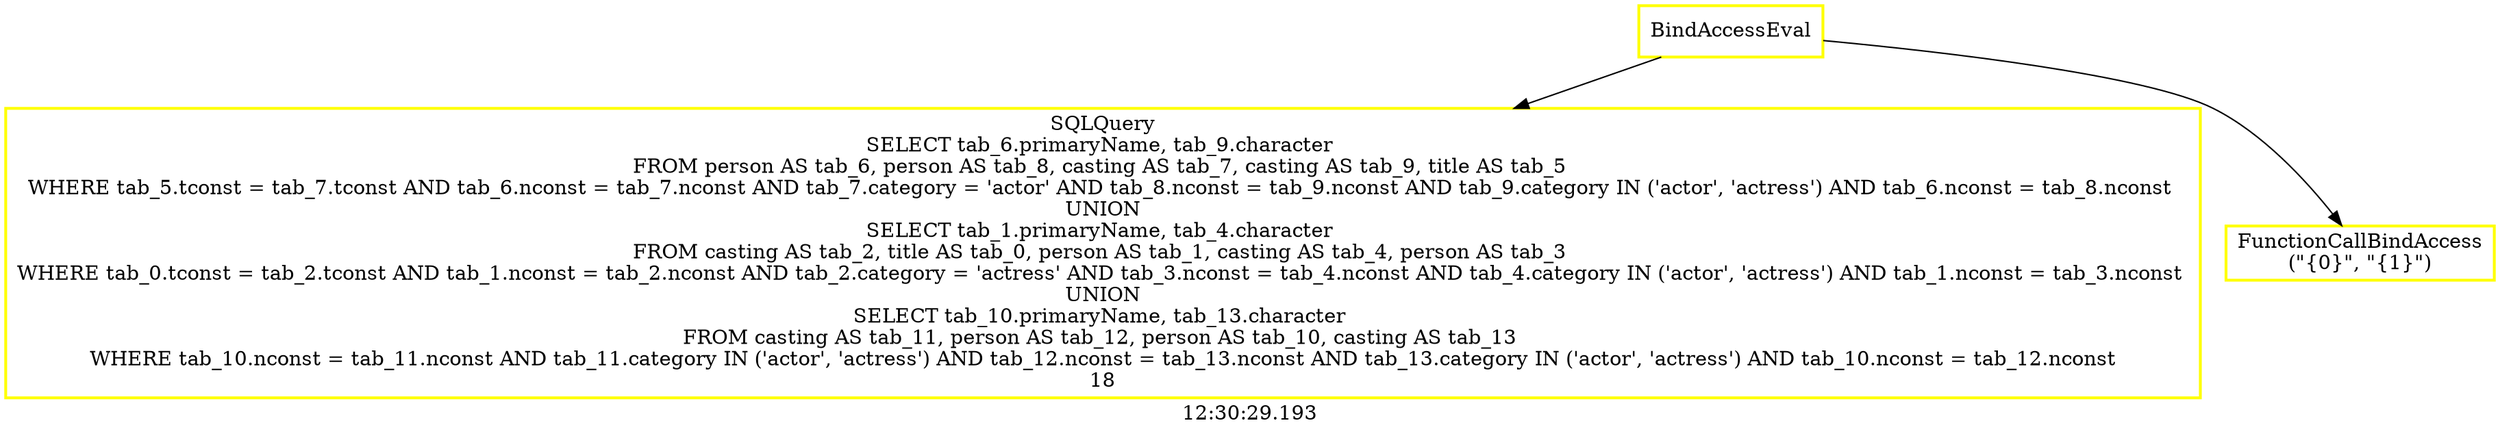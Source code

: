 digraph  g{ graph[label = "12:30:29.193"]
node [shape=rectangle, color=black, fontcolor=black, style=bold] edge [color=black] 0 [label="BindAccessEval", color = yellow] ; 
1 [label="SQLQuery
SELECT tab_6.primaryName, tab_9.character 
FROM person AS tab_6, person AS tab_8, casting AS tab_7, casting AS tab_9, title AS tab_5 
WHERE tab_5.tconst = tab_7.tconst AND tab_6.nconst = tab_7.nconst AND tab_7.category = 'actor' AND tab_8.nconst = tab_9.nconst AND tab_9.category IN ('actor', 'actress') AND tab_6.nconst = tab_8.nconst 
UNION
SELECT tab_1.primaryName, tab_4.character 
FROM casting AS tab_2, title AS tab_0, person AS tab_1, casting AS tab_4, person AS tab_3 
WHERE tab_0.tconst = tab_2.tconst AND tab_1.nconst = tab_2.nconst AND tab_2.category = 'actress' AND tab_3.nconst = tab_4.nconst AND tab_4.category IN ('actor', 'actress') AND tab_1.nconst = tab_3.nconst 
UNION
SELECT tab_10.primaryName, tab_13.character 
FROM casting AS tab_11, person AS tab_12, person AS tab_10, casting AS tab_13 
WHERE tab_10.nconst = tab_11.nconst AND tab_11.category IN ('actor', 'actress') AND tab_12.nconst = tab_13.nconst AND tab_13.category IN ('actor', 'actress') AND tab_10.nconst = tab_12.nconst
18", color = yellow] ; 
0 -> 1 ; 
2 [label="FunctionCallBindAccess
(\"{0}\", \"{1}\")", color = yellow] ; 
0 -> 2 ; 
}

